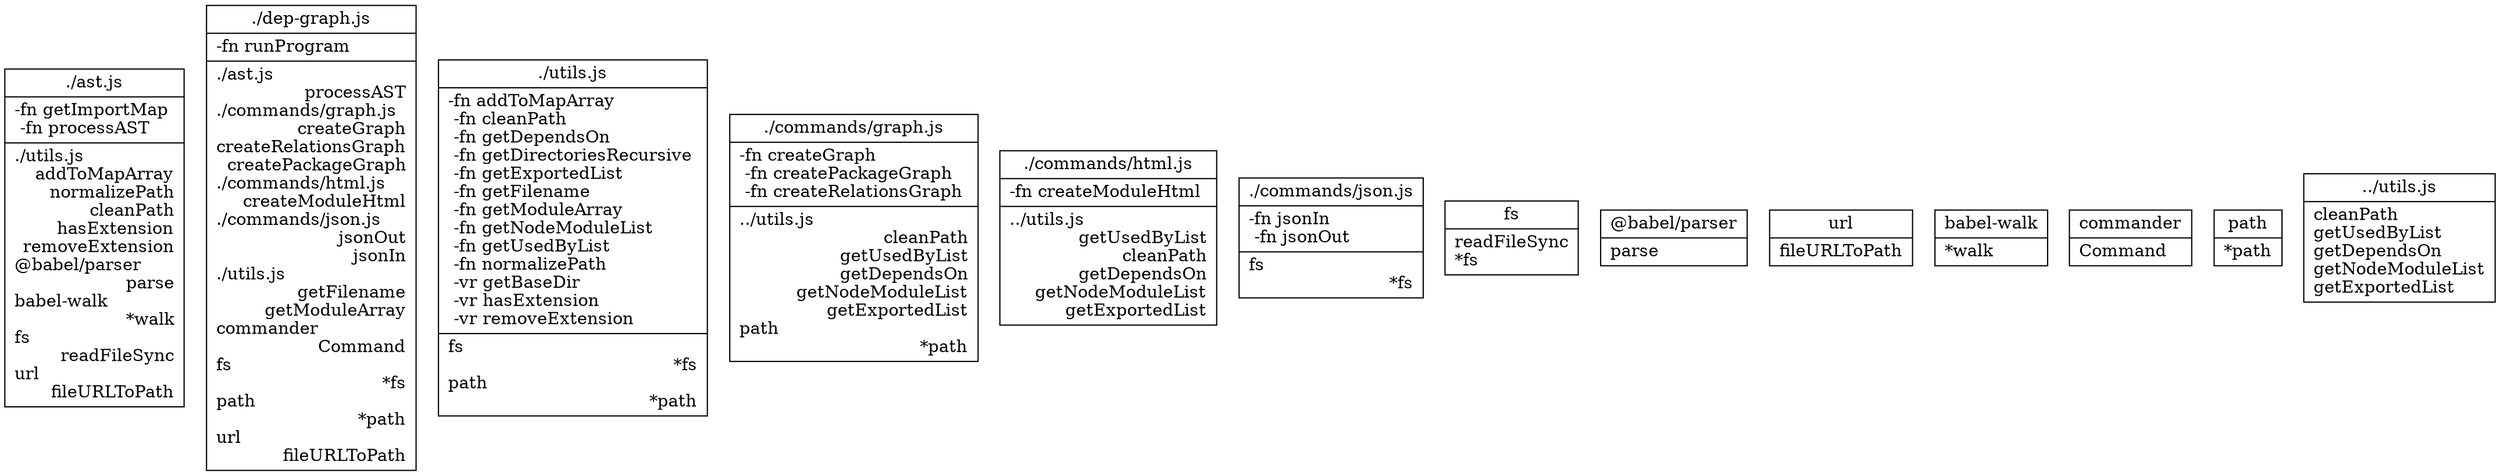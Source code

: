 digraph {
node [shape=record];
"./ast.js" [label="{ ./ast.js | 
	 -fn getImportMap \l
	 -fn processAST \l
|		./utils.js\l		addToMapArray\r
		normalizePath\r
		cleanPath\r
		hasExtension\r
		removeExtension\r
		@babel/parser\l		parse\r
		babel-walk\l		*walk\r
		fs\l		readFileSync\r
		url\l		fileURLToPath\r
}"];

"./dep-graph.js" [label="{ ./dep-graph.js | 
	 -fn runProgram \l
|		./ast.js\l		processAST\r
		./commands/graph.js\l		createGraph\r
		createRelationsGraph\r
		createPackageGraph\r
		./commands/html.js\l		createModuleHtml\r
		./commands/json.js\l		jsonOut\r
		jsonIn\r
		./utils.js\l		getFilename\r
		getModuleArray\r
		commander\l		Command\r
		fs\l		*fs\r
		path\l		*path\r
		url\l		fileURLToPath\r
}"];

"./utils.js" [label="{ ./utils.js | 
	 -fn addToMapArray \l
	 -fn cleanPath \l
	 -fn getDependsOn \l
	 -fn getDirectoriesRecursive \l
	 -fn getExportedList \l
	 -fn getFilename \l
	 -fn getModuleArray \l
	 -fn getNodeModuleList \l
	 -fn getUsedByList \l
	 -fn normalizePath \l
	 -vr getBaseDir \l
	 -vr hasExtension \l
	 -vr removeExtension \l
|		fs\l		*fs\r
		path\l		*path\r
}"];

"./commands/graph.js" [label="{ ./commands/graph.js | 
	 -fn createGraph \l
	 -fn createPackageGraph \l
	 -fn createRelationsGraph \l
|		../utils.js\l		cleanPath\r
		getUsedByList\r
		getDependsOn\r
		getNodeModuleList\r
		getExportedList\r
		path\l		*path\r
}"];

"./commands/html.js" [label="{ ./commands/html.js | 
	 -fn createModuleHtml \l
|		../utils.js\l		getUsedByList\r
		cleanPath\r
		getDependsOn\r
		getNodeModuleList\r
		getExportedList\r
}"];

"./commands/json.js" [label="{ ./commands/json.js | 
	 -fn jsonIn \l
	 -fn jsonOut \l
|		fs\l		*fs\r
}"];

"fs" [label="{fs|
	readFileSync\l
	*fs\l
}"];

"@babel/parser" [label="{@babel/parser|
	parse\l
}"];

"url" [label="{url|
	fileURLToPath\l
}"];

"babel-walk" [label="{babel-walk|
	*walk\l
}"];

"commander" [label="{commander|
	Command\l
}"];

"path" [label="{path|
	*path\l
}"];

"../utils.js" [label="{../utils.js|
	cleanPath\l
	getUsedByList\l
	getDependsOn\l
	getNodeModuleList\l
	getExportedList\l
}"];

}
